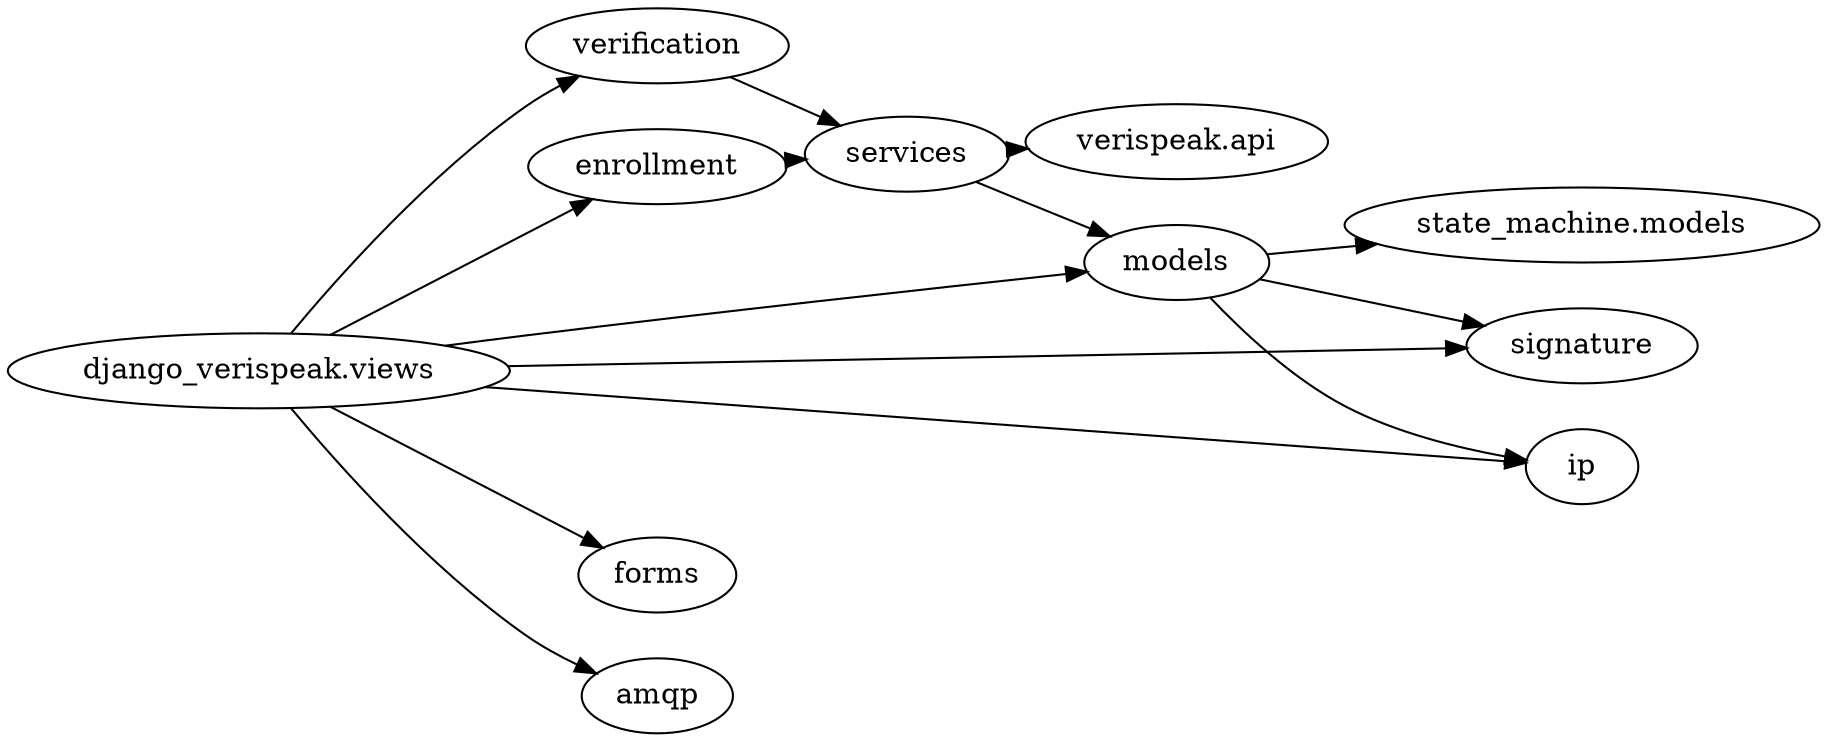digraph import_graph {
node[style="ordnode"];

rankdir=LR;
ranksep=.1;
nodesep=.3;
controller[label="django_verispeak.views"]
sm_models[label="state_machine.models"]
verispeak_api[label="verispeak.api"]

controller -> enrollment -> services;
controller -> verification -> services;
controller -> models -> sm_models;
controller -> forms;
controller -> amqp;
controller -> signature;
controller -> ip;
models -> ip;
models -> signature;

services -> models;
services -> verispeak_api;

}

